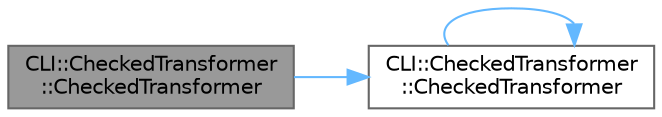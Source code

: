 digraph "CLI::CheckedTransformer::CheckedTransformer"
{
 // LATEX_PDF_SIZE
  bgcolor="transparent";
  edge [fontname=Helvetica,fontsize=10,labelfontname=Helvetica,labelfontsize=10];
  node [fontname=Helvetica,fontsize=10,shape=box,height=0.2,width=0.4];
  rankdir="LR";
  Node1 [id="Node000001",label="CLI::CheckedTransformer\l::CheckedTransformer",height=0.2,width=0.4,color="gray40", fillcolor="grey60", style="filled", fontcolor="black",tooltip="direct map of std::string to std::string"];
  Node1 -> Node2 [id="edge1_Node000001_Node000002",color="steelblue1",style="solid",tooltip=" "];
  Node2 [id="Node000002",label="CLI::CheckedTransformer\l::CheckedTransformer",height=0.2,width=0.4,color="grey40", fillcolor="white", style="filled",URL="$class_c_l_i_1_1_checked_transformer.html#a893269af7c45ca2190eff1dee5fdbf88",tooltip="This allows in-place construction"];
  Node2 -> Node2 [id="edge2_Node000002_Node000002",color="steelblue1",style="solid",tooltip=" "];
}

